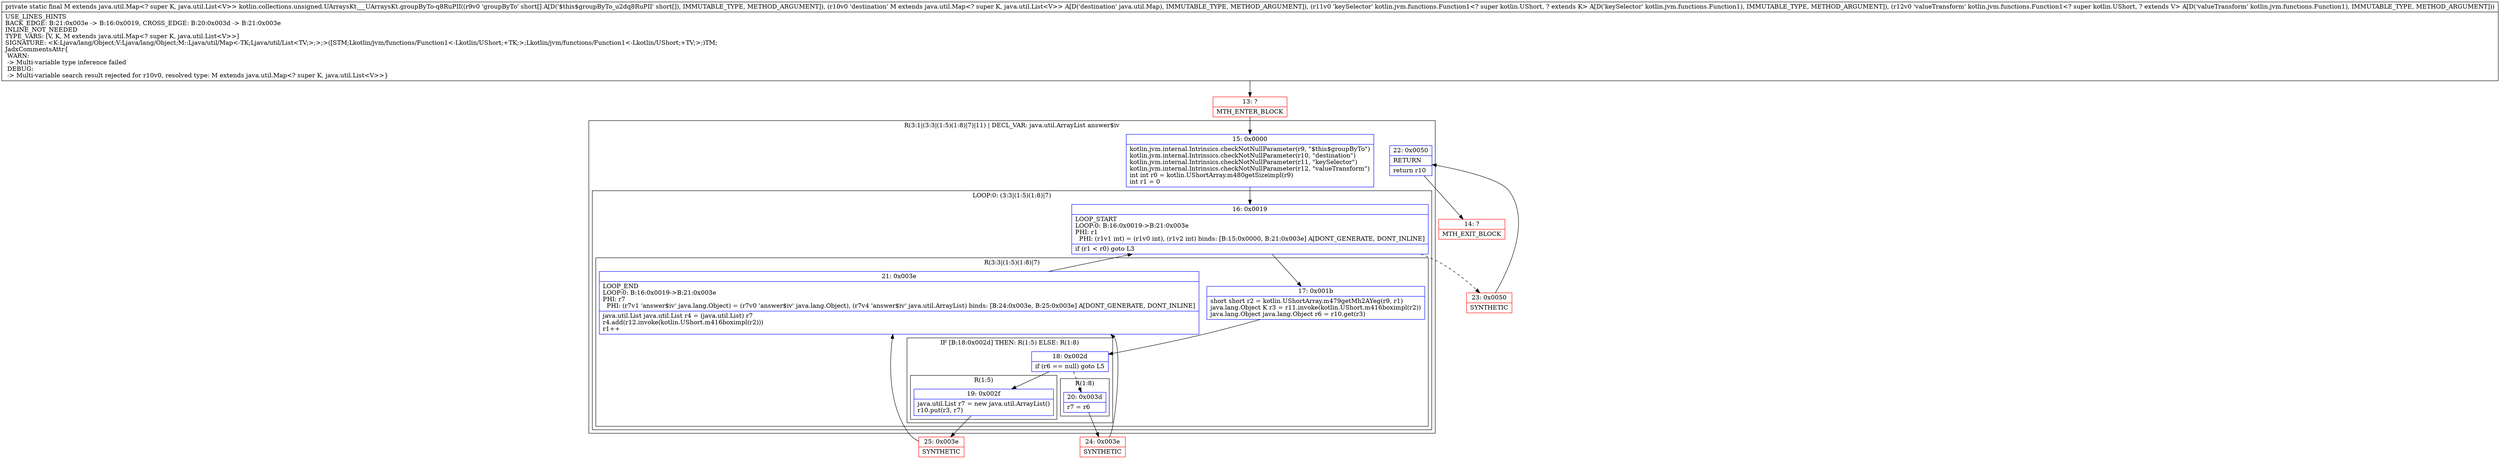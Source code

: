 digraph "CFG forkotlin.collections.unsigned.UArraysKt___UArraysKt.groupByTo\-q8RuPII([SLjava\/util\/Map;Lkotlin\/jvm\/functions\/Function1;Lkotlin\/jvm\/functions\/Function1;)Ljava\/util\/Map;" {
subgraph cluster_Region_823943746 {
label = "R(3:1|(3:3|(1:5)(1:8)|7)|11) | DECL_VAR: java.util.ArrayList answer$iv\l";
node [shape=record,color=blue];
Node_15 [shape=record,label="{15\:\ 0x0000|kotlin.jvm.internal.Intrinsics.checkNotNullParameter(r9, \"$this$groupByTo\")\lkotlin.jvm.internal.Intrinsics.checkNotNullParameter(r10, \"destination\")\lkotlin.jvm.internal.Intrinsics.checkNotNullParameter(r11, \"keySelector\")\lkotlin.jvm.internal.Intrinsics.checkNotNullParameter(r12, \"valueTransform\")\lint int r0 = kotlin.UShortArray.m480getSizeimpl(r9)\lint r1 = 0\l}"];
subgraph cluster_LoopRegion_1047667853 {
label = "LOOP:0: (3:3|(1:5)(1:8)|7)";
node [shape=record,color=blue];
Node_16 [shape=record,label="{16\:\ 0x0019|LOOP_START\lLOOP:0: B:16:0x0019\-\>B:21:0x003e\lPHI: r1 \l  PHI: (r1v1 int) = (r1v0 int), (r1v2 int) binds: [B:15:0x0000, B:21:0x003e] A[DONT_GENERATE, DONT_INLINE]\l|if (r1 \< r0) goto L3\l}"];
subgraph cluster_Region_279281969 {
label = "R(3:3|(1:5)(1:8)|7)";
node [shape=record,color=blue];
Node_17 [shape=record,label="{17\:\ 0x001b|short short r2 = kotlin.UShortArray.m479getMh2AYeg(r9, r1)\ljava.lang.Object K r3 = r11.invoke(kotlin.UShort.m416boximpl(r2))\ljava.lang.Object java.lang.Object r6 = r10.get(r3)\l}"];
subgraph cluster_IfRegion_1648977125 {
label = "IF [B:18:0x002d] THEN: R(1:5) ELSE: R(1:8)";
node [shape=record,color=blue];
Node_18 [shape=record,label="{18\:\ 0x002d|if (r6 == null) goto L5\l}"];
subgraph cluster_Region_806690519 {
label = "R(1:5)";
node [shape=record,color=blue];
Node_19 [shape=record,label="{19\:\ 0x002f|java.util.List r7 = new java.util.ArrayList()\lr10.put(r3, r7)\l}"];
}
subgraph cluster_Region_1303409261 {
label = "R(1:8)";
node [shape=record,color=blue];
Node_20 [shape=record,label="{20\:\ 0x003d|r7 = r6\l}"];
}
}
Node_21 [shape=record,label="{21\:\ 0x003e|LOOP_END\lLOOP:0: B:16:0x0019\-\>B:21:0x003e\lPHI: r7 \l  PHI: (r7v1 'answer$iv' java.lang.Object) = (r7v0 'answer$iv' java.lang.Object), (r7v4 'answer$iv' java.util.ArrayList) binds: [B:24:0x003e, B:25:0x003e] A[DONT_GENERATE, DONT_INLINE]\l|java.util.List java.util.List r4 = (java.util.List) r7\lr4.add(r12.invoke(kotlin.UShort.m416boximpl(r2)))\lr1++\l}"];
}
}
Node_22 [shape=record,label="{22\:\ 0x0050|RETURN\l|return r10\l}"];
}
Node_13 [shape=record,color=red,label="{13\:\ ?|MTH_ENTER_BLOCK\l}"];
Node_25 [shape=record,color=red,label="{25\:\ 0x003e|SYNTHETIC\l}"];
Node_24 [shape=record,color=red,label="{24\:\ 0x003e|SYNTHETIC\l}"];
Node_23 [shape=record,color=red,label="{23\:\ 0x0050|SYNTHETIC\l}"];
Node_14 [shape=record,color=red,label="{14\:\ ?|MTH_EXIT_BLOCK\l}"];
MethodNode[shape=record,label="{private static final M extends java.util.Map\<? super K, java.util.List\<V\>\> kotlin.collections.unsigned.UArraysKt___UArraysKt.groupByTo\-q8RuPII((r9v0 'groupByTo' short[] A[D('$this$groupByTo_u2dq8RuPII' short[]), IMMUTABLE_TYPE, METHOD_ARGUMENT]), (r10v0 'destination' M extends java.util.Map\<? super K, java.util.List\<V\>\> A[D('destination' java.util.Map), IMMUTABLE_TYPE, METHOD_ARGUMENT]), (r11v0 'keySelector' kotlin.jvm.functions.Function1\<? super kotlin.UShort, ? extends K\> A[D('keySelector' kotlin.jvm.functions.Function1), IMMUTABLE_TYPE, METHOD_ARGUMENT]), (r12v0 'valueTransform' kotlin.jvm.functions.Function1\<? super kotlin.UShort, ? extends V\> A[D('valueTransform' kotlin.jvm.functions.Function1), IMMUTABLE_TYPE, METHOD_ARGUMENT]))  | USE_LINES_HINTS\lBACK_EDGE: B:21:0x003e \-\> B:16:0x0019, CROSS_EDGE: B:20:0x003d \-\> B:21:0x003e\lINLINE_NOT_NEEDED\lTYPE_VARS: [V, K, M extends java.util.Map\<? super K, java.util.List\<V\>\>]\lSIGNATURE: \<K:Ljava\/lang\/Object;V:Ljava\/lang\/Object;M::Ljava\/util\/Map\<\-TK;Ljava\/util\/List\<TV;\>;\>;\>([STM;Lkotlin\/jvm\/functions\/Function1\<\-Lkotlin\/UShort;+TK;\>;Lkotlin\/jvm\/functions\/Function1\<\-Lkotlin\/UShort;+TV;\>;)TM;\lJadxCommentsAttr\{\l WARN: \l \-\> Multi\-variable type inference failed\l DEBUG: \l \-\> Multi\-variable search result rejected for r10v0, resolved type: M extends java.util.Map\<? super K, java.util.List\<V\>\>\}\l}"];
MethodNode -> Node_13;Node_15 -> Node_16;
Node_16 -> Node_17;
Node_16 -> Node_23[style=dashed];
Node_17 -> Node_18;
Node_18 -> Node_19;
Node_18 -> Node_20[style=dashed];
Node_19 -> Node_25;
Node_20 -> Node_24;
Node_21 -> Node_16;
Node_22 -> Node_14;
Node_13 -> Node_15;
Node_25 -> Node_21;
Node_24 -> Node_21;
Node_23 -> Node_22;
}

